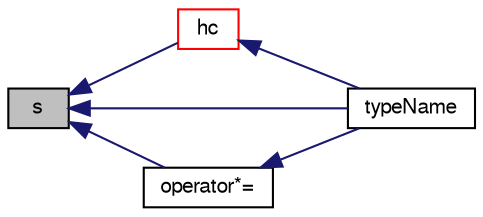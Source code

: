 digraph "s"
{
  bgcolor="transparent";
  edge [fontname="FreeSans",fontsize="10",labelfontname="FreeSans",labelfontsize="10"];
  node [fontname="FreeSans",fontsize="10",shape=record];
  rankdir="LR";
  Node193 [label="s",height=0.2,width=0.4,color="black", fillcolor="grey75", style="filled", fontcolor="black"];
  Node193 -> Node194 [dir="back",color="midnightblue",fontsize="10",style="solid",fontname="FreeSans"];
  Node194 [label="hc",height=0.2,width=0.4,color="red",URL="$a30374.html#a48b5aa9f120c527f409a7321c6d1a4e3",tooltip="Chemical enthalpy [J/kmol]. "];
  Node194 -> Node200 [dir="back",color="midnightblue",fontsize="10",style="solid",fontname="FreeSans"];
  Node200 [label="typeName",height=0.2,width=0.4,color="black",URL="$a30374.html#a561f535eabff4d94fd999c48df4443bd",tooltip="Return the instantiated type name. "];
  Node193 -> Node201 [dir="back",color="midnightblue",fontsize="10",style="solid",fontname="FreeSans"];
  Node201 [label="operator*=",height=0.2,width=0.4,color="black",URL="$a30374.html#aef726b4d6a3f9ec2cfe3b98f714a1427"];
  Node201 -> Node200 [dir="back",color="midnightblue",fontsize="10",style="solid",fontname="FreeSans"];
  Node193 -> Node200 [dir="back",color="midnightblue",fontsize="10",style="solid",fontname="FreeSans"];
}
